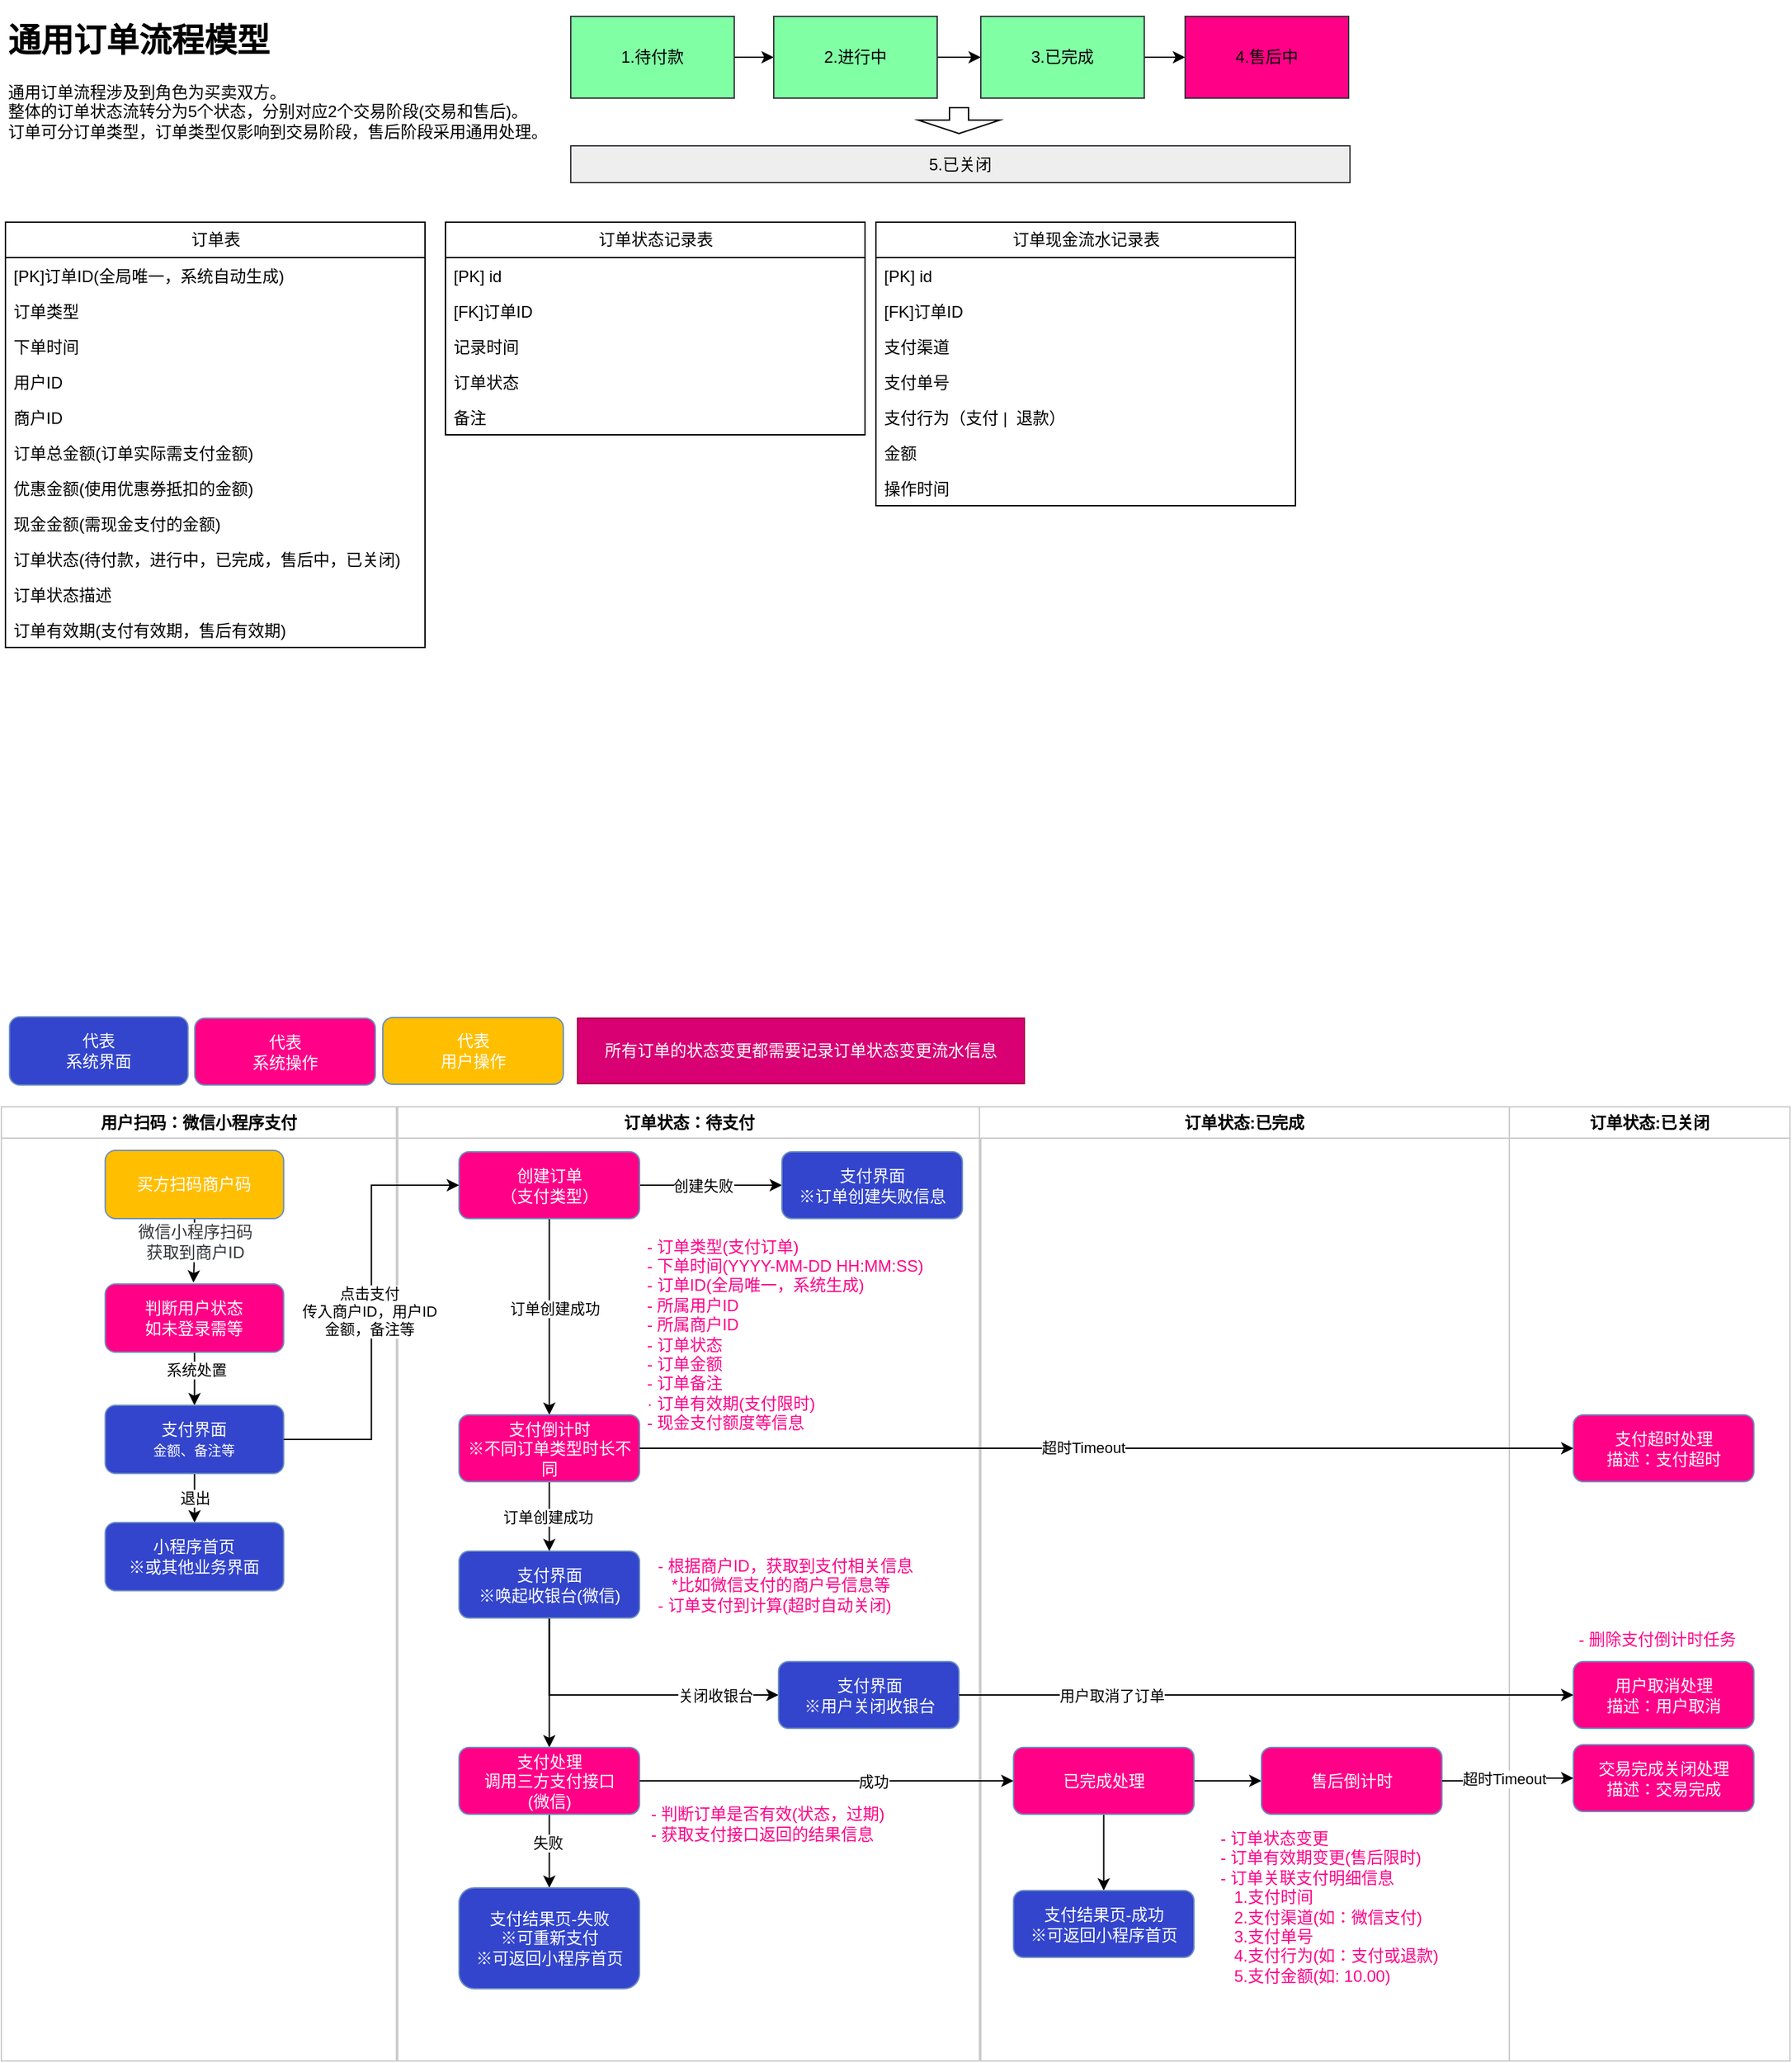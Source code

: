 <mxfile version="22.1.0" type="github">
  <diagram name="订单状态" id="O3KAAAbpH9t8ICp0gVx-">
    <mxGraphModel dx="4874" dy="2380" grid="0" gridSize="10" guides="1" tooltips="1" connect="1" arrows="1" fold="1" page="0" pageScale="1" pageWidth="827" pageHeight="1169" math="0" shadow="0">
      <root>
        <mxCell id="0" />
        <mxCell id="1" parent="0" />
        <mxCell id="49y2JjZSjfnPFW-xxPCn-1" value="&lt;h1&gt;通用订单流程模型&lt;/h1&gt;&lt;div&gt;通用订单流程涉及到角色为买卖双方。&lt;/div&gt;&lt;div&gt;整体的订单状态流转分为5个状态，分别对应2个交易阶段(交易和售后)。&lt;/div&gt;&lt;div&gt;订单可分订单类型，订单类型仅影响到交易阶段，售后阶段采用通用处理。&lt;/div&gt;" style="text;html=1;strokeColor=none;fillColor=none;spacing=5;spacingTop=-20;whiteSpace=wrap;overflow=hidden;rounded=0;" parent="1" vertex="1">
          <mxGeometry x="-2511" y="-881" width="414" height="108" as="geometry" />
        </mxCell>
        <mxCell id="49y2JjZSjfnPFW-xxPCn-4" value="" style="edgeStyle=orthogonalEdgeStyle;rounded=0;orthogonalLoop=1;jettySize=auto;html=1;" parent="1" source="49y2JjZSjfnPFW-xxPCn-2" target="49y2JjZSjfnPFW-xxPCn-3" edge="1">
          <mxGeometry relative="1" as="geometry" />
        </mxCell>
        <mxCell id="49y2JjZSjfnPFW-xxPCn-2" value="1.待付款" style="rounded=0;whiteSpace=wrap;html=1;fillColor=#80FFA5;strokeColor=#36393d;direction=east;" parent="1" vertex="1">
          <mxGeometry x="-2093" y="-879" width="120" height="60" as="geometry" />
        </mxCell>
        <mxCell id="49y2JjZSjfnPFW-xxPCn-6" value="" style="edgeStyle=orthogonalEdgeStyle;rounded=0;orthogonalLoop=1;jettySize=auto;html=1;" parent="1" source="49y2JjZSjfnPFW-xxPCn-3" target="49y2JjZSjfnPFW-xxPCn-5" edge="1">
          <mxGeometry relative="1" as="geometry" />
        </mxCell>
        <mxCell id="49y2JjZSjfnPFW-xxPCn-3" value="2.进行中" style="rounded=0;whiteSpace=wrap;html=1;fillColor=#80FFA5;strokeColor=#36393d;direction=east;" parent="1" vertex="1">
          <mxGeometry x="-1944" y="-879" width="120" height="60" as="geometry" />
        </mxCell>
        <mxCell id="49y2JjZSjfnPFW-xxPCn-8" value="" style="edgeStyle=orthogonalEdgeStyle;rounded=0;orthogonalLoop=1;jettySize=auto;html=1;" parent="1" source="49y2JjZSjfnPFW-xxPCn-5" target="49y2JjZSjfnPFW-xxPCn-7" edge="1">
          <mxGeometry relative="1" as="geometry" />
        </mxCell>
        <mxCell id="49y2JjZSjfnPFW-xxPCn-5" value="3.已完成" style="rounded=0;whiteSpace=wrap;html=1;fillColor=#80FFA5;strokeColor=#36393d;direction=east;" parent="1" vertex="1">
          <mxGeometry x="-1792" y="-879" width="120" height="60" as="geometry" />
        </mxCell>
        <mxCell id="49y2JjZSjfnPFW-xxPCn-7" value="4.售后中" style="rounded=0;whiteSpace=wrap;html=1;fillColor=#FF0087;strokeColor=#36393d;direction=east;" parent="1" vertex="1">
          <mxGeometry x="-1642" y="-879" width="120" height="60" as="geometry" />
        </mxCell>
        <mxCell id="49y2JjZSjfnPFW-xxPCn-9" value="5.已关闭" style="rounded=0;whiteSpace=wrap;html=1;fillColor=#eeeeee;strokeColor=#36393d;direction=east;" parent="1" vertex="1">
          <mxGeometry x="-2093" y="-784" width="572" height="27" as="geometry" />
        </mxCell>
        <mxCell id="49y2JjZSjfnPFW-xxPCn-39" value="用户扫码：微信小程序支付" style="swimlane;whiteSpace=wrap;html=1;strokeColor=#CCCCCC;" parent="1" vertex="1">
          <mxGeometry x="-2511" y="-79" width="290" height="700" as="geometry">
            <mxRectangle x="30" y="320" width="179" height="26" as="alternateBounds" />
          </mxGeometry>
        </mxCell>
        <mxCell id="49y2JjZSjfnPFW-xxPCn-40" style="edgeStyle=orthogonalEdgeStyle;rounded=0;orthogonalLoop=1;jettySize=auto;html=1;entryX=0.5;entryY=0;entryDx=0;entryDy=0;fontFamily=Helvetica;fontSize=12;fontColor=#FFF;" parent="49y2JjZSjfnPFW-xxPCn-39" source="49y2JjZSjfnPFW-xxPCn-42" edge="1">
          <mxGeometry relative="1" as="geometry">
            <mxPoint x="141" y="129" as="targetPoint" />
          </mxGeometry>
        </mxCell>
        <mxCell id="49y2JjZSjfnPFW-xxPCn-41" value="&lt;font color=&quot;#34373c&quot;&gt;微信小程序扫码&lt;br&gt;获取到商户ID&lt;br&gt;&lt;/font&gt;" style="edgeLabel;html=1;align=center;verticalAlign=middle;resizable=0;points=[];fontSize=12;fontFamily=Helvetica;fontColor=#FFF;" parent="49y2JjZSjfnPFW-xxPCn-40" vertex="1" connectable="0">
          <mxGeometry x="-0.232" relative="1" as="geometry">
            <mxPoint y="-1" as="offset" />
          </mxGeometry>
        </mxCell>
        <mxCell id="49y2JjZSjfnPFW-xxPCn-42" value="买方扫码商户码" style="rounded=1;whiteSpace=wrap;html=1;fillColor=#FFBF00;strokeColor=#6c8ebf;fontColor=#FFF;" parent="49y2JjZSjfnPFW-xxPCn-39" vertex="1">
          <mxGeometry x="76.25" y="32" width="131" height="50" as="geometry" />
        </mxCell>
        <mxCell id="49y2JjZSjfnPFW-xxPCn-61" style="edgeStyle=orthogonalEdgeStyle;rounded=0;orthogonalLoop=1;jettySize=auto;html=1;entryX=0.5;entryY=0;entryDx=0;entryDy=0;" parent="49y2JjZSjfnPFW-xxPCn-39" source="49y2JjZSjfnPFW-xxPCn-58" target="49y2JjZSjfnPFW-xxPCn-60" edge="1">
          <mxGeometry relative="1" as="geometry" />
        </mxCell>
        <mxCell id="49y2JjZSjfnPFW-xxPCn-64" value="系统处置" style="edgeLabel;html=1;align=center;verticalAlign=middle;resizable=0;points=[];" parent="49y2JjZSjfnPFW-xxPCn-61" vertex="1" connectable="0">
          <mxGeometry x="-0.367" y="1" relative="1" as="geometry">
            <mxPoint as="offset" />
          </mxGeometry>
        </mxCell>
        <mxCell id="49y2JjZSjfnPFW-xxPCn-58" value="判断用户状态&lt;br&gt;如未登录需等" style="rounded=1;whiteSpace=wrap;html=1;fillColor=#FF0087;strokeColor=#6c8ebf;fontColor=#FFF;" parent="49y2JjZSjfnPFW-xxPCn-39" vertex="1">
          <mxGeometry x="76.25" y="130" width="131" height="50" as="geometry" />
        </mxCell>
        <mxCell id="49y2JjZSjfnPFW-xxPCn-63" value="退出" style="edgeStyle=orthogonalEdgeStyle;rounded=0;orthogonalLoop=1;jettySize=auto;html=1;" parent="49y2JjZSjfnPFW-xxPCn-39" source="49y2JjZSjfnPFW-xxPCn-60" target="49y2JjZSjfnPFW-xxPCn-62" edge="1">
          <mxGeometry relative="1" as="geometry" />
        </mxCell>
        <mxCell id="49y2JjZSjfnPFW-xxPCn-60" value="支付界面&lt;br&gt;&lt;font style=&quot;font-size: 10px;&quot;&gt;金额、备注等&lt;/font&gt;" style="rounded=1;whiteSpace=wrap;html=1;fillColor=#3345CC;strokeColor=#6c8ebf;fontColor=#FFF;" parent="49y2JjZSjfnPFW-xxPCn-39" vertex="1">
          <mxGeometry x="76.25" y="219" width="131" height="50" as="geometry" />
        </mxCell>
        <mxCell id="49y2JjZSjfnPFW-xxPCn-62" value="小程序首页&lt;br&gt;※或其他业务界面" style="rounded=1;whiteSpace=wrap;html=1;fillColor=#3345CC;strokeColor=#6c8ebf;fontColor=#FFF;" parent="49y2JjZSjfnPFW-xxPCn-39" vertex="1">
          <mxGeometry x="76.25" y="305" width="131" height="50" as="geometry" />
        </mxCell>
        <mxCell id="49y2JjZSjfnPFW-xxPCn-65" value="订单状态：待支付" style="swimlane;whiteSpace=wrap;html=1;strokeColor=#CCCCCC;" parent="1" vertex="1">
          <mxGeometry x="-2220" y="-79" width="428" height="700" as="geometry" />
        </mxCell>
        <mxCell id="49y2JjZSjfnPFW-xxPCn-71" style="edgeStyle=orthogonalEdgeStyle;rounded=0;orthogonalLoop=1;jettySize=auto;html=1;entryX=0;entryY=0.5;entryDx=0;entryDy=0;" parent="49y2JjZSjfnPFW-xxPCn-65" source="49y2JjZSjfnPFW-xxPCn-66" target="49y2JjZSjfnPFW-xxPCn-70" edge="1">
          <mxGeometry relative="1" as="geometry" />
        </mxCell>
        <mxCell id="49y2JjZSjfnPFW-xxPCn-72" value="创建失败" style="edgeLabel;html=1;align=center;verticalAlign=middle;resizable=0;points=[];" parent="49y2JjZSjfnPFW-xxPCn-71" vertex="1" connectable="0">
          <mxGeometry x="-0.206" y="-4" relative="1" as="geometry">
            <mxPoint x="5" y="-4" as="offset" />
          </mxGeometry>
        </mxCell>
        <mxCell id="49y2JjZSjfnPFW-xxPCn-138" style="edgeStyle=orthogonalEdgeStyle;rounded=0;orthogonalLoop=1;jettySize=auto;html=1;entryX=0.5;entryY=0;entryDx=0;entryDy=0;" parent="49y2JjZSjfnPFW-xxPCn-65" source="49y2JjZSjfnPFW-xxPCn-66" target="49y2JjZSjfnPFW-xxPCn-137" edge="1">
          <mxGeometry relative="1" as="geometry" />
        </mxCell>
        <mxCell id="49y2JjZSjfnPFW-xxPCn-141" value="订单创建成功" style="edgeLabel;html=1;align=center;verticalAlign=middle;resizable=0;points=[];" parent="49y2JjZSjfnPFW-xxPCn-138" vertex="1" connectable="0">
          <mxGeometry x="-0.092" y="3" relative="1" as="geometry">
            <mxPoint as="offset" />
          </mxGeometry>
        </mxCell>
        <mxCell id="49y2JjZSjfnPFW-xxPCn-66" value="创建订单&lt;br&gt;（支付类型）" style="rounded=1;whiteSpace=wrap;html=1;fillColor=#FF0087;strokeColor=#6c8ebf;fontColor=#FFF;" parent="49y2JjZSjfnPFW-xxPCn-65" vertex="1">
          <mxGeometry x="45" y="33" width="132.5" height="49" as="geometry" />
        </mxCell>
        <mxCell id="49y2JjZSjfnPFW-xxPCn-70" value="支付界面&lt;br&gt;※订单创建失败信息" style="rounded=1;whiteSpace=wrap;html=1;fillColor=#3345CC;strokeColor=#6c8ebf;fontColor=#FFF;" parent="49y2JjZSjfnPFW-xxPCn-65" vertex="1">
          <mxGeometry x="282" y="33" width="132.5" height="49" as="geometry" />
        </mxCell>
        <mxCell id="49y2JjZSjfnPFW-xxPCn-67" value="- 订单类型(支付订单)&lt;br&gt;- 下单时间(YYYY-MM-DD HH:MM:SS)&lt;br&gt;- 订单ID(全局唯一，系统生成)&lt;br&gt;- 所属用户ID&lt;br&gt;- 所属商户ID&lt;br&gt;- 订单状态&lt;br&gt;- 订单金额&lt;br&gt;- 订单备注&lt;br&gt;· 订单有效期(支付限时)&lt;br&gt;- 现金支付额度等信息" style="text;html=1;strokeColor=none;fillColor=none;align=left;verticalAlign=middle;whiteSpace=wrap;rounded=0;fontSize=12;fontFamily=Helvetica;fontColor=#FF0087;" parent="49y2JjZSjfnPFW-xxPCn-65" vertex="1">
          <mxGeometry x="181" y="86" width="231" height="161" as="geometry" />
        </mxCell>
        <mxCell id="49y2JjZSjfnPFW-xxPCn-142" style="edgeStyle=orthogonalEdgeStyle;rounded=0;orthogonalLoop=1;jettySize=auto;html=1;entryX=0;entryY=0.5;entryDx=0;entryDy=0;" parent="49y2JjZSjfnPFW-xxPCn-65" source="49y2JjZSjfnPFW-xxPCn-73" target="49y2JjZSjfnPFW-xxPCn-87" edge="1">
          <mxGeometry relative="1" as="geometry">
            <Array as="points">
              <mxPoint x="111" y="432" />
            </Array>
          </mxGeometry>
        </mxCell>
        <mxCell id="49y2JjZSjfnPFW-xxPCn-143" value="关闭收银台" style="edgeLabel;html=1;align=center;verticalAlign=middle;resizable=0;points=[];" parent="49y2JjZSjfnPFW-xxPCn-142" vertex="1" connectable="0">
          <mxGeometry x="0.621" y="-1" relative="1" as="geometry">
            <mxPoint x="-4" y="-1" as="offset" />
          </mxGeometry>
        </mxCell>
        <mxCell id="f1P4lGSasqayBtfQSkuf-2" style="edgeStyle=orthogonalEdgeStyle;rounded=0;orthogonalLoop=1;jettySize=auto;html=1;entryX=0.5;entryY=0;entryDx=0;entryDy=0;" parent="49y2JjZSjfnPFW-xxPCn-65" source="49y2JjZSjfnPFW-xxPCn-73" target="f1P4lGSasqayBtfQSkuf-1" edge="1">
          <mxGeometry relative="1" as="geometry" />
        </mxCell>
        <mxCell id="49y2JjZSjfnPFW-xxPCn-73" value="支付界面&lt;br&gt;※唤起收银台(微信)" style="rounded=1;whiteSpace=wrap;html=1;fillColor=#3345CC;strokeColor=#6c8ebf;fontColor=#FFF;" parent="49y2JjZSjfnPFW-xxPCn-65" vertex="1">
          <mxGeometry x="45" y="326" width="132.5" height="49" as="geometry" />
        </mxCell>
        <mxCell id="49y2JjZSjfnPFW-xxPCn-77" value="- 根据商户ID，获取到支付相关信息&lt;br&gt;&amp;nbsp; &amp;nbsp;*比如微信支付的商户号信息等&lt;br&gt;- 订单支付到计算(超时自动关闭)" style="text;html=1;strokeColor=none;fillColor=none;align=left;verticalAlign=middle;whiteSpace=wrap;rounded=0;fontSize=12;fontFamily=Helvetica;fontColor=#FF0087;" parent="49y2JjZSjfnPFW-xxPCn-65" vertex="1">
          <mxGeometry x="189" y="328" width="231" height="45" as="geometry" />
        </mxCell>
        <mxCell id="49y2JjZSjfnPFW-xxPCn-139" style="edgeStyle=orthogonalEdgeStyle;rounded=0;orthogonalLoop=1;jettySize=auto;html=1;entryX=0.5;entryY=0;entryDx=0;entryDy=0;" parent="49y2JjZSjfnPFW-xxPCn-65" source="49y2JjZSjfnPFW-xxPCn-137" target="49y2JjZSjfnPFW-xxPCn-73" edge="1">
          <mxGeometry relative="1" as="geometry" />
        </mxCell>
        <mxCell id="49y2JjZSjfnPFW-xxPCn-140" value="订单创建成功" style="edgeLabel;html=1;align=center;verticalAlign=middle;resizable=0;points=[];" parent="49y2JjZSjfnPFW-xxPCn-139" vertex="1" connectable="0">
          <mxGeometry x="0.038" y="-2" relative="1" as="geometry">
            <mxPoint y="-1" as="offset" />
          </mxGeometry>
        </mxCell>
        <mxCell id="49y2JjZSjfnPFW-xxPCn-137" value="支付倒计时&lt;br&gt;※不同订单类型时长不同" style="rounded=1;whiteSpace=wrap;html=1;fillColor=#FF0087;strokeColor=#6c8ebf;fontColor=#FFF;" parent="49y2JjZSjfnPFW-xxPCn-65" vertex="1">
          <mxGeometry x="45" y="226" width="132.5" height="49" as="geometry" />
        </mxCell>
        <mxCell id="49y2JjZSjfnPFW-xxPCn-87" value="支付界面&lt;br&gt;※用户关闭收银台" style="rounded=1;whiteSpace=wrap;html=1;fillColor=#3345CC;strokeColor=#6c8ebf;fontColor=#FFF;" parent="49y2JjZSjfnPFW-xxPCn-65" vertex="1">
          <mxGeometry x="279.5" y="407" width="132.5" height="49" as="geometry" />
        </mxCell>
        <mxCell id="f1P4lGSasqayBtfQSkuf-5" style="edgeStyle=orthogonalEdgeStyle;rounded=0;orthogonalLoop=1;jettySize=auto;html=1;entryX=0.5;entryY=0;entryDx=0;entryDy=0;" parent="49y2JjZSjfnPFW-xxPCn-65" source="f1P4lGSasqayBtfQSkuf-1" target="f1P4lGSasqayBtfQSkuf-4" edge="1">
          <mxGeometry relative="1" as="geometry" />
        </mxCell>
        <mxCell id="f1P4lGSasqayBtfQSkuf-15" value="失败" style="edgeLabel;html=1;align=center;verticalAlign=middle;resizable=0;points=[];" parent="f1P4lGSasqayBtfQSkuf-5" vertex="1" connectable="0">
          <mxGeometry x="-0.239" y="-2" relative="1" as="geometry">
            <mxPoint as="offset" />
          </mxGeometry>
        </mxCell>
        <mxCell id="f1P4lGSasqayBtfQSkuf-1" value="支付处理&lt;br&gt;调用三方支付接口&lt;br&gt;(微信)" style="rounded=1;whiteSpace=wrap;html=1;fillColor=#FF0087;strokeColor=#6c8ebf;fontColor=#FFF;" parent="49y2JjZSjfnPFW-xxPCn-65" vertex="1">
          <mxGeometry x="45" y="470" width="132.5" height="49" as="geometry" />
        </mxCell>
        <mxCell id="f1P4lGSasqayBtfQSkuf-3" value="- 判断订单是否有效(状态，过期)&lt;br&gt;- 获取支付接口返回的结果信息" style="text;html=1;strokeColor=none;fillColor=none;align=left;verticalAlign=middle;whiteSpace=wrap;rounded=0;fontSize=12;fontFamily=Helvetica;fontColor=#FF0087;" parent="49y2JjZSjfnPFW-xxPCn-65" vertex="1">
          <mxGeometry x="183.5" y="503" width="196.5" height="45" as="geometry" />
        </mxCell>
        <mxCell id="f1P4lGSasqayBtfQSkuf-4" value="支付结果页-失败&lt;br&gt;※可重新支付&lt;br&gt;※可返回小程序首页" style="rounded=1;whiteSpace=wrap;html=1;fillColor=#3345CC;strokeColor=#6c8ebf;fontColor=#FFF;" parent="49y2JjZSjfnPFW-xxPCn-65" vertex="1">
          <mxGeometry x="45" y="573" width="132.5" height="74" as="geometry" />
        </mxCell>
        <mxCell id="49y2JjZSjfnPFW-xxPCn-68" style="edgeStyle=orthogonalEdgeStyle;rounded=0;orthogonalLoop=1;jettySize=auto;html=1;entryX=0;entryY=0.5;entryDx=0;entryDy=0;" parent="1" source="49y2JjZSjfnPFW-xxPCn-60" target="49y2JjZSjfnPFW-xxPCn-66" edge="1">
          <mxGeometry relative="1" as="geometry" />
        </mxCell>
        <mxCell id="49y2JjZSjfnPFW-xxPCn-69" value="点击支付&lt;br&gt;传入商户ID，用户ID&lt;br&gt;金额，备注等" style="edgeLabel;html=1;align=center;verticalAlign=middle;resizable=0;points=[];" parent="49y2JjZSjfnPFW-xxPCn-68" vertex="1" connectable="0">
          <mxGeometry x="0.006" y="2" relative="1" as="geometry">
            <mxPoint as="offset" />
          </mxGeometry>
        </mxCell>
        <mxCell id="49y2JjZSjfnPFW-xxPCn-83" value="代表&lt;br&gt;系统界面" style="rounded=1;whiteSpace=wrap;html=1;fillColor=#3345CC;strokeColor=#6c8ebf;fontColor=#FFF;" parent="1" vertex="1">
          <mxGeometry x="-2505" y="-145" width="131" height="50" as="geometry" />
        </mxCell>
        <mxCell id="49y2JjZSjfnPFW-xxPCn-84" value="代表&lt;br&gt;系统操作" style="rounded=1;whiteSpace=wrap;html=1;fillColor=#FF0087;strokeColor=#6c8ebf;fontColor=#FFF;" parent="1" vertex="1">
          <mxGeometry x="-2369" y="-144" width="132.5" height="49" as="geometry" />
        </mxCell>
        <mxCell id="49y2JjZSjfnPFW-xxPCn-85" value="代表&lt;br&gt;用户操作" style="rounded=1;whiteSpace=wrap;html=1;fillColor=#FFBF00;strokeColor=#6c8ebf;fontColor=#FFF;" parent="1" vertex="1">
          <mxGeometry x="-2231" y="-144.5" width="132.5" height="49" as="geometry" />
        </mxCell>
        <mxCell id="49y2JjZSjfnPFW-xxPCn-97" value="订单状态:已完成" style="swimlane;whiteSpace=wrap;html=1;strokeColor=#CCCCCC;" parent="1" vertex="1">
          <mxGeometry x="-1793" y="-79" width="389" height="700" as="geometry" />
        </mxCell>
        <mxCell id="49y2JjZSjfnPFW-xxPCn-119" style="edgeStyle=orthogonalEdgeStyle;rounded=0;orthogonalLoop=1;jettySize=auto;html=1;entryX=0;entryY=0.5;entryDx=0;entryDy=0;" parent="49y2JjZSjfnPFW-xxPCn-97" source="49y2JjZSjfnPFW-xxPCn-113" target="49y2JjZSjfnPFW-xxPCn-118" edge="1">
          <mxGeometry relative="1" as="geometry" />
        </mxCell>
        <mxCell id="f1P4lGSasqayBtfQSkuf-12" style="edgeStyle=orthogonalEdgeStyle;rounded=0;orthogonalLoop=1;jettySize=auto;html=1;" parent="49y2JjZSjfnPFW-xxPCn-97" source="49y2JjZSjfnPFW-xxPCn-113" target="49y2JjZSjfnPFW-xxPCn-89" edge="1">
          <mxGeometry relative="1" as="geometry" />
        </mxCell>
        <mxCell id="49y2JjZSjfnPFW-xxPCn-113" value="已完成处理" style="rounded=1;whiteSpace=wrap;html=1;fillColor=#FF0087;strokeColor=#6c8ebf;fontColor=#FFF;" parent="49y2JjZSjfnPFW-xxPCn-97" vertex="1">
          <mxGeometry x="25" y="470" width="132.5" height="49" as="geometry" />
        </mxCell>
        <mxCell id="49y2JjZSjfnPFW-xxPCn-118" value="售后倒计时" style="rounded=1;whiteSpace=wrap;html=1;fillColor=#FF0087;strokeColor=#6c8ebf;fontColor=#FFF;" parent="49y2JjZSjfnPFW-xxPCn-97" vertex="1">
          <mxGeometry x="207" y="470" width="132.5" height="49" as="geometry" />
        </mxCell>
        <mxCell id="49y2JjZSjfnPFW-xxPCn-89" value="支付结果页-成功&lt;br&gt;※可返回小程序首页" style="rounded=1;whiteSpace=wrap;html=1;fillColor=#3345CC;strokeColor=#6c8ebf;fontColor=#FFF;" parent="49y2JjZSjfnPFW-xxPCn-97" vertex="1">
          <mxGeometry x="25" y="575" width="132.5" height="49" as="geometry" />
        </mxCell>
        <mxCell id="f1P4lGSasqayBtfQSkuf-13" value="- 订单状态变更&lt;br&gt;- 订单有效期变更(售后限时)&lt;br&gt;- 订单关联支付明细信息&lt;br&gt;&amp;nbsp; &amp;nbsp;1.支付时间&lt;br&gt;&amp;nbsp; &amp;nbsp;2.支付渠道(如：微信支付)&lt;br&gt;&amp;nbsp; &amp;nbsp;3.支付单号&lt;br&gt;&amp;nbsp; &amp;nbsp;4.支付行为(如：支付或退款)&lt;br&gt;&amp;nbsp; &amp;nbsp;5.支付金额(如: 10.00)" style="text;html=1;strokeColor=none;fillColor=none;align=left;verticalAlign=middle;whiteSpace=wrap;rounded=0;fontSize=12;fontFamily=Helvetica;fontColor=#FF0087;" parent="49y2JjZSjfnPFW-xxPCn-97" vertex="1">
          <mxGeometry x="175" y="525" width="192" height="123" as="geometry" />
        </mxCell>
        <mxCell id="49y2JjZSjfnPFW-xxPCn-125" value="订单状态:已关闭" style="swimlane;whiteSpace=wrap;html=1;strokeColor=#CCCCCC;" parent="1" vertex="1">
          <mxGeometry x="-1404" y="-79" width="206" height="700" as="geometry" />
        </mxCell>
        <mxCell id="49y2JjZSjfnPFW-xxPCn-126" style="edgeStyle=orthogonalEdgeStyle;rounded=0;orthogonalLoop=1;jettySize=auto;html=1;entryX=0;entryY=0.5;entryDx=0;entryDy=0;" parent="49y2JjZSjfnPFW-xxPCn-125" edge="1">
          <mxGeometry relative="1" as="geometry">
            <mxPoint x="181.25" y="493.5" as="sourcePoint" />
          </mxGeometry>
        </mxCell>
        <mxCell id="49y2JjZSjfnPFW-xxPCn-144" value="支付超时处理&lt;br&gt;描述：支付超时" style="rounded=1;whiteSpace=wrap;html=1;fillColor=#FF0087;strokeColor=#6c8ebf;fontColor=#FFF;" parent="49y2JjZSjfnPFW-xxPCn-125" vertex="1">
          <mxGeometry x="47" y="226" width="132.5" height="49" as="geometry" />
        </mxCell>
        <mxCell id="49y2JjZSjfnPFW-xxPCn-147" value="用户取消处理&lt;br&gt;描述：用户取消" style="rounded=1;whiteSpace=wrap;html=1;fillColor=#FF0087;strokeColor=#6c8ebf;fontColor=#FFF;" parent="49y2JjZSjfnPFW-xxPCn-125" vertex="1">
          <mxGeometry x="47" y="407" width="132.5" height="49" as="geometry" />
        </mxCell>
        <mxCell id="49y2JjZSjfnPFW-xxPCn-153" value="- 删除支付倒计时任务" style="text;html=1;strokeColor=none;fillColor=none;align=left;verticalAlign=middle;whiteSpace=wrap;rounded=0;fontSize=12;fontFamily=Helvetica;fontColor=#FF0087;" parent="49y2JjZSjfnPFW-xxPCn-125" vertex="1">
          <mxGeometry x="49" y="379" width="131" height="23" as="geometry" />
        </mxCell>
        <mxCell id="f1P4lGSasqayBtfQSkuf-8" value="交易完成关闭处理&lt;br&gt;描述：交易完成" style="rounded=1;whiteSpace=wrap;html=1;fillColor=#FF0087;strokeColor=#6c8ebf;fontColor=#FFF;" parent="49y2JjZSjfnPFW-xxPCn-125" vertex="1">
          <mxGeometry x="47" y="468" width="132.5" height="49" as="geometry" />
        </mxCell>
        <mxCell id="49y2JjZSjfnPFW-xxPCn-145" style="edgeStyle=orthogonalEdgeStyle;rounded=0;orthogonalLoop=1;jettySize=auto;html=1;entryX=0;entryY=0.5;entryDx=0;entryDy=0;" parent="1" source="49y2JjZSjfnPFW-xxPCn-137" target="49y2JjZSjfnPFW-xxPCn-144" edge="1">
          <mxGeometry relative="1" as="geometry" />
        </mxCell>
        <mxCell id="49y2JjZSjfnPFW-xxPCn-146" value="超时Timeout" style="edgeLabel;html=1;align=center;verticalAlign=middle;resizable=0;points=[];" parent="49y2JjZSjfnPFW-xxPCn-145" vertex="1" connectable="0">
          <mxGeometry x="-0.05" y="1" relative="1" as="geometry">
            <mxPoint as="offset" />
          </mxGeometry>
        </mxCell>
        <mxCell id="49y2JjZSjfnPFW-xxPCn-148" style="edgeStyle=orthogonalEdgeStyle;rounded=0;orthogonalLoop=1;jettySize=auto;html=1;entryX=0;entryY=0.5;entryDx=0;entryDy=0;" parent="1" source="49y2JjZSjfnPFW-xxPCn-87" target="49y2JjZSjfnPFW-xxPCn-147" edge="1">
          <mxGeometry relative="1" as="geometry" />
        </mxCell>
        <mxCell id="49y2JjZSjfnPFW-xxPCn-149" value="用户取消了订单" style="edgeLabel;html=1;align=center;verticalAlign=middle;resizable=0;points=[];" parent="49y2JjZSjfnPFW-xxPCn-148" vertex="1" connectable="0">
          <mxGeometry x="-0.133" y="1" relative="1" as="geometry">
            <mxPoint x="-84" y="1" as="offset" />
          </mxGeometry>
        </mxCell>
        <mxCell id="f1P4lGSasqayBtfQSkuf-7" style="edgeStyle=orthogonalEdgeStyle;rounded=0;orthogonalLoop=1;jettySize=auto;html=1;entryX=0;entryY=0.5;entryDx=0;entryDy=0;" parent="1" source="f1P4lGSasqayBtfQSkuf-1" target="49y2JjZSjfnPFW-xxPCn-113" edge="1">
          <mxGeometry relative="1" as="geometry" />
        </mxCell>
        <mxCell id="f1P4lGSasqayBtfQSkuf-14" value="成功" style="edgeLabel;html=1;align=center;verticalAlign=middle;resizable=0;points=[];" parent="f1P4lGSasqayBtfQSkuf-7" vertex="1" connectable="0">
          <mxGeometry x="0.245" relative="1" as="geometry">
            <mxPoint as="offset" />
          </mxGeometry>
        </mxCell>
        <mxCell id="f1P4lGSasqayBtfQSkuf-9" style="edgeStyle=orthogonalEdgeStyle;rounded=0;orthogonalLoop=1;jettySize=auto;html=1;entryX=0;entryY=0.5;entryDx=0;entryDy=0;" parent="1" source="49y2JjZSjfnPFW-xxPCn-118" target="f1P4lGSasqayBtfQSkuf-8" edge="1">
          <mxGeometry relative="1" as="geometry" />
        </mxCell>
        <mxCell id="f1P4lGSasqayBtfQSkuf-16" value="超时Timeout" style="edgeLabel;html=1;align=center;verticalAlign=middle;resizable=0;points=[];" parent="f1P4lGSasqayBtfQSkuf-9" vertex="1" connectable="0">
          <mxGeometry x="-0.098" y="-2" relative="1" as="geometry">
            <mxPoint x="1" y="-4" as="offset" />
          </mxGeometry>
        </mxCell>
        <mxCell id="f1P4lGSasqayBtfQSkuf-11" value="所有订单的状态变更都需要记录订单状态变更流水信息" style="text;html=1;strokeColor=#A50040;fillColor=#d80073;align=center;verticalAlign=middle;whiteSpace=wrap;rounded=0;fontSize=12;fontFamily=Helvetica;fontColor=#ffffff;" parent="1" vertex="1">
          <mxGeometry x="-2088" y="-144" width="328" height="48" as="geometry" />
        </mxCell>
        <mxCell id="f1P4lGSasqayBtfQSkuf-27" value="" style="shape=singleArrow;direction=south;whiteSpace=wrap;html=1;arrowWidth=0.233;arrowSize=0.523;" parent="1" vertex="1">
          <mxGeometry x="-1838" y="-812" width="60" height="19" as="geometry" />
        </mxCell>
        <mxCell id="f1P4lGSasqayBtfQSkuf-37" value="订单表" style="swimlane;fontStyle=0;childLayout=stackLayout;horizontal=1;startSize=26;fillColor=none;horizontalStack=0;resizeParent=1;resizeParentMax=0;resizeLast=0;collapsible=1;marginBottom=0;html=1;" parent="1" vertex="1">
          <mxGeometry x="-2508" y="-728" width="308" height="312" as="geometry" />
        </mxCell>
        <mxCell id="f1P4lGSasqayBtfQSkuf-41" value="[PK]订单ID(全局唯一，系统自动生成)" style="text;strokeColor=none;fillColor=none;align=left;verticalAlign=top;spacingLeft=4;spacingRight=4;overflow=hidden;rotatable=0;points=[[0,0.5],[1,0.5]];portConstraint=eastwest;whiteSpace=wrap;html=1;" parent="f1P4lGSasqayBtfQSkuf-37" vertex="1">
          <mxGeometry y="26" width="308" height="26" as="geometry" />
        </mxCell>
        <mxCell id="f1P4lGSasqayBtfQSkuf-42" value="订单类型" style="text;strokeColor=none;fillColor=none;align=left;verticalAlign=top;spacingLeft=4;spacingRight=4;overflow=hidden;rotatable=0;points=[[0,0.5],[1,0.5]];portConstraint=eastwest;whiteSpace=wrap;html=1;" parent="f1P4lGSasqayBtfQSkuf-37" vertex="1">
          <mxGeometry y="52" width="308" height="26" as="geometry" />
        </mxCell>
        <mxCell id="f1P4lGSasqayBtfQSkuf-43" value="下单时间" style="text;strokeColor=none;fillColor=none;align=left;verticalAlign=top;spacingLeft=4;spacingRight=4;overflow=hidden;rotatable=0;points=[[0,0.5],[1,0.5]];portConstraint=eastwest;whiteSpace=wrap;html=1;" parent="f1P4lGSasqayBtfQSkuf-37" vertex="1">
          <mxGeometry y="78" width="308" height="26" as="geometry" />
        </mxCell>
        <mxCell id="f1P4lGSasqayBtfQSkuf-44" value="用户ID" style="text;strokeColor=none;fillColor=none;align=left;verticalAlign=top;spacingLeft=4;spacingRight=4;overflow=hidden;rotatable=0;points=[[0,0.5],[1,0.5]];portConstraint=eastwest;whiteSpace=wrap;html=1;" parent="f1P4lGSasqayBtfQSkuf-37" vertex="1">
          <mxGeometry y="104" width="308" height="26" as="geometry" />
        </mxCell>
        <mxCell id="f1P4lGSasqayBtfQSkuf-45" value="商户ID" style="text;strokeColor=none;fillColor=none;align=left;verticalAlign=top;spacingLeft=4;spacingRight=4;overflow=hidden;rotatable=0;points=[[0,0.5],[1,0.5]];portConstraint=eastwest;whiteSpace=wrap;html=1;" parent="f1P4lGSasqayBtfQSkuf-37" vertex="1">
          <mxGeometry y="130" width="308" height="26" as="geometry" />
        </mxCell>
        <mxCell id="f1P4lGSasqayBtfQSkuf-46" value="订单总金额(订单实际需支付金额)" style="text;strokeColor=none;fillColor=none;align=left;verticalAlign=top;spacingLeft=4;spacingRight=4;overflow=hidden;rotatable=0;points=[[0,0.5],[1,0.5]];portConstraint=eastwest;whiteSpace=wrap;html=1;" parent="f1P4lGSasqayBtfQSkuf-37" vertex="1">
          <mxGeometry y="156" width="308" height="26" as="geometry" />
        </mxCell>
        <mxCell id="f1P4lGSasqayBtfQSkuf-38" value="优惠金额(使用优惠券抵扣的金额)" style="text;strokeColor=none;fillColor=none;align=left;verticalAlign=top;spacingLeft=4;spacingRight=4;overflow=hidden;rotatable=0;points=[[0,0.5],[1,0.5]];portConstraint=eastwest;whiteSpace=wrap;html=1;" parent="f1P4lGSasqayBtfQSkuf-37" vertex="1">
          <mxGeometry y="182" width="308" height="26" as="geometry" />
        </mxCell>
        <mxCell id="f1P4lGSasqayBtfQSkuf-39" value="现金金额(需现金支付的金额)" style="text;strokeColor=none;fillColor=none;align=left;verticalAlign=top;spacingLeft=4;spacingRight=4;overflow=hidden;rotatable=0;points=[[0,0.5],[1,0.5]];portConstraint=eastwest;whiteSpace=wrap;html=1;" parent="f1P4lGSasqayBtfQSkuf-37" vertex="1">
          <mxGeometry y="208" width="308" height="26" as="geometry" />
        </mxCell>
        <mxCell id="f1P4lGSasqayBtfQSkuf-48" value="订单状态(待付款，进行中，已完成，售后中，已关闭)" style="text;strokeColor=none;fillColor=none;align=left;verticalAlign=top;spacingLeft=4;spacingRight=4;overflow=hidden;rotatable=0;points=[[0,0.5],[1,0.5]];portConstraint=eastwest;whiteSpace=wrap;html=1;" parent="f1P4lGSasqayBtfQSkuf-37" vertex="1">
          <mxGeometry y="234" width="308" height="26" as="geometry" />
        </mxCell>
        <mxCell id="f1P4lGSasqayBtfQSkuf-49" value="订单状态描述" style="text;strokeColor=none;fillColor=none;align=left;verticalAlign=top;spacingLeft=4;spacingRight=4;overflow=hidden;rotatable=0;points=[[0,0.5],[1,0.5]];portConstraint=eastwest;whiteSpace=wrap;html=1;" parent="f1P4lGSasqayBtfQSkuf-37" vertex="1">
          <mxGeometry y="260" width="308" height="26" as="geometry" />
        </mxCell>
        <mxCell id="f1P4lGSasqayBtfQSkuf-50" value="订单有效期(支付有效期，售后有效期)" style="text;strokeColor=none;fillColor=none;align=left;verticalAlign=top;spacingLeft=4;spacingRight=4;overflow=hidden;rotatable=0;points=[[0,0.5],[1,0.5]];portConstraint=eastwest;whiteSpace=wrap;html=1;" parent="f1P4lGSasqayBtfQSkuf-37" vertex="1">
          <mxGeometry y="286" width="308" height="26" as="geometry" />
        </mxCell>
        <mxCell id="f1P4lGSasqayBtfQSkuf-51" value="订单状态记录表" style="swimlane;fontStyle=0;childLayout=stackLayout;horizontal=1;startSize=26;fillColor=none;horizontalStack=0;resizeParent=1;resizeParentMax=0;resizeLast=0;collapsible=1;marginBottom=0;html=1;" parent="1" vertex="1">
          <mxGeometry x="-2185" y="-728" width="308" height="156" as="geometry">
            <mxRectangle x="-2165" y="-701" width="119" height="26" as="alternateBounds" />
          </mxGeometry>
        </mxCell>
        <mxCell id="f1P4lGSasqayBtfQSkuf-52" value="[PK] id" style="text;strokeColor=none;fillColor=none;align=left;verticalAlign=top;spacingLeft=4;spacingRight=4;overflow=hidden;rotatable=0;points=[[0,0.5],[1,0.5]];portConstraint=eastwest;whiteSpace=wrap;html=1;" parent="f1P4lGSasqayBtfQSkuf-51" vertex="1">
          <mxGeometry y="26" width="308" height="26" as="geometry" />
        </mxCell>
        <mxCell id="f1P4lGSasqayBtfQSkuf-53" value="[FK]订单ID" style="text;strokeColor=none;fillColor=none;align=left;verticalAlign=top;spacingLeft=4;spacingRight=4;overflow=hidden;rotatable=0;points=[[0,0.5],[1,0.5]];portConstraint=eastwest;whiteSpace=wrap;html=1;" parent="f1P4lGSasqayBtfQSkuf-51" vertex="1">
          <mxGeometry y="52" width="308" height="26" as="geometry" />
        </mxCell>
        <mxCell id="f1P4lGSasqayBtfQSkuf-54" value="记录时间" style="text;strokeColor=none;fillColor=none;align=left;verticalAlign=top;spacingLeft=4;spacingRight=4;overflow=hidden;rotatable=0;points=[[0,0.5],[1,0.5]];portConstraint=eastwest;whiteSpace=wrap;html=1;" parent="f1P4lGSasqayBtfQSkuf-51" vertex="1">
          <mxGeometry y="78" width="308" height="26" as="geometry" />
        </mxCell>
        <mxCell id="f1P4lGSasqayBtfQSkuf-56" value="订单状态" style="text;strokeColor=none;fillColor=none;align=left;verticalAlign=top;spacingLeft=4;spacingRight=4;overflow=hidden;rotatable=0;points=[[0,0.5],[1,0.5]];portConstraint=eastwest;whiteSpace=wrap;html=1;" parent="f1P4lGSasqayBtfQSkuf-51" vertex="1">
          <mxGeometry y="104" width="308" height="26" as="geometry" />
        </mxCell>
        <mxCell id="f1P4lGSasqayBtfQSkuf-57" value="备注" style="text;strokeColor=none;fillColor=none;align=left;verticalAlign=top;spacingLeft=4;spacingRight=4;overflow=hidden;rotatable=0;points=[[0,0.5],[1,0.5]];portConstraint=eastwest;whiteSpace=wrap;html=1;" parent="f1P4lGSasqayBtfQSkuf-51" vertex="1">
          <mxGeometry y="130" width="308" height="26" as="geometry" />
        </mxCell>
        <mxCell id="f1P4lGSasqayBtfQSkuf-67" value="订单现金流水记录表" style="swimlane;fontStyle=0;childLayout=stackLayout;horizontal=1;startSize=26;fillColor=none;horizontalStack=0;resizeParent=1;resizeParentMax=0;resizeLast=0;collapsible=1;marginBottom=0;html=1;" parent="1" vertex="1">
          <mxGeometry x="-1869" y="-728" width="308" height="208" as="geometry">
            <mxRectangle x="-2167" y="-535" width="143" height="26" as="alternateBounds" />
          </mxGeometry>
        </mxCell>
        <mxCell id="f1P4lGSasqayBtfQSkuf-68" value="[PK] id" style="text;strokeColor=none;fillColor=none;align=left;verticalAlign=top;spacingLeft=4;spacingRight=4;overflow=hidden;rotatable=0;points=[[0,0.5],[1,0.5]];portConstraint=eastwest;whiteSpace=wrap;html=1;" parent="f1P4lGSasqayBtfQSkuf-67" vertex="1">
          <mxGeometry y="26" width="308" height="26" as="geometry" />
        </mxCell>
        <mxCell id="f1P4lGSasqayBtfQSkuf-69" value="[FK]订单ID" style="text;strokeColor=none;fillColor=none;align=left;verticalAlign=top;spacingLeft=4;spacingRight=4;overflow=hidden;rotatable=0;points=[[0,0.5],[1,0.5]];portConstraint=eastwest;whiteSpace=wrap;html=1;" parent="f1P4lGSasqayBtfQSkuf-67" vertex="1">
          <mxGeometry y="52" width="308" height="26" as="geometry" />
        </mxCell>
        <mxCell id="f1P4lGSasqayBtfQSkuf-70" value="支付渠道" style="text;strokeColor=none;fillColor=none;align=left;verticalAlign=top;spacingLeft=4;spacingRight=4;overflow=hidden;rotatable=0;points=[[0,0.5],[1,0.5]];portConstraint=eastwest;whiteSpace=wrap;html=1;" parent="f1P4lGSasqayBtfQSkuf-67" vertex="1">
          <mxGeometry y="78" width="308" height="26" as="geometry" />
        </mxCell>
        <mxCell id="f1P4lGSasqayBtfQSkuf-72" value="支付单号" style="text;strokeColor=none;fillColor=none;align=left;verticalAlign=top;spacingLeft=4;spacingRight=4;overflow=hidden;rotatable=0;points=[[0,0.5],[1,0.5]];portConstraint=eastwest;whiteSpace=wrap;html=1;" parent="f1P4lGSasqayBtfQSkuf-67" vertex="1">
          <mxGeometry y="104" width="308" height="26" as="geometry" />
        </mxCell>
        <mxCell id="f1P4lGSasqayBtfQSkuf-76" value="支付行为（支付 |&amp;nbsp; 退款）" style="text;strokeColor=none;fillColor=none;align=left;verticalAlign=top;spacingLeft=4;spacingRight=4;overflow=hidden;rotatable=0;points=[[0,0.5],[1,0.5]];portConstraint=eastwest;whiteSpace=wrap;html=1;" parent="f1P4lGSasqayBtfQSkuf-67" vertex="1">
          <mxGeometry y="130" width="308" height="26" as="geometry" />
        </mxCell>
        <mxCell id="f1P4lGSasqayBtfQSkuf-77" value="金额" style="text;strokeColor=none;fillColor=none;align=left;verticalAlign=top;spacingLeft=4;spacingRight=4;overflow=hidden;rotatable=0;points=[[0,0.5],[1,0.5]];portConstraint=eastwest;whiteSpace=wrap;html=1;" parent="f1P4lGSasqayBtfQSkuf-67" vertex="1">
          <mxGeometry y="156" width="308" height="26" as="geometry" />
        </mxCell>
        <mxCell id="f1P4lGSasqayBtfQSkuf-79" value="操作时间" style="text;strokeColor=none;fillColor=none;align=left;verticalAlign=top;spacingLeft=4;spacingRight=4;overflow=hidden;rotatable=0;points=[[0,0.5],[1,0.5]];portConstraint=eastwest;whiteSpace=wrap;html=1;" parent="f1P4lGSasqayBtfQSkuf-67" vertex="1">
          <mxGeometry y="182" width="308" height="26" as="geometry" />
        </mxCell>
      </root>
    </mxGraphModel>
  </diagram>
</mxfile>

